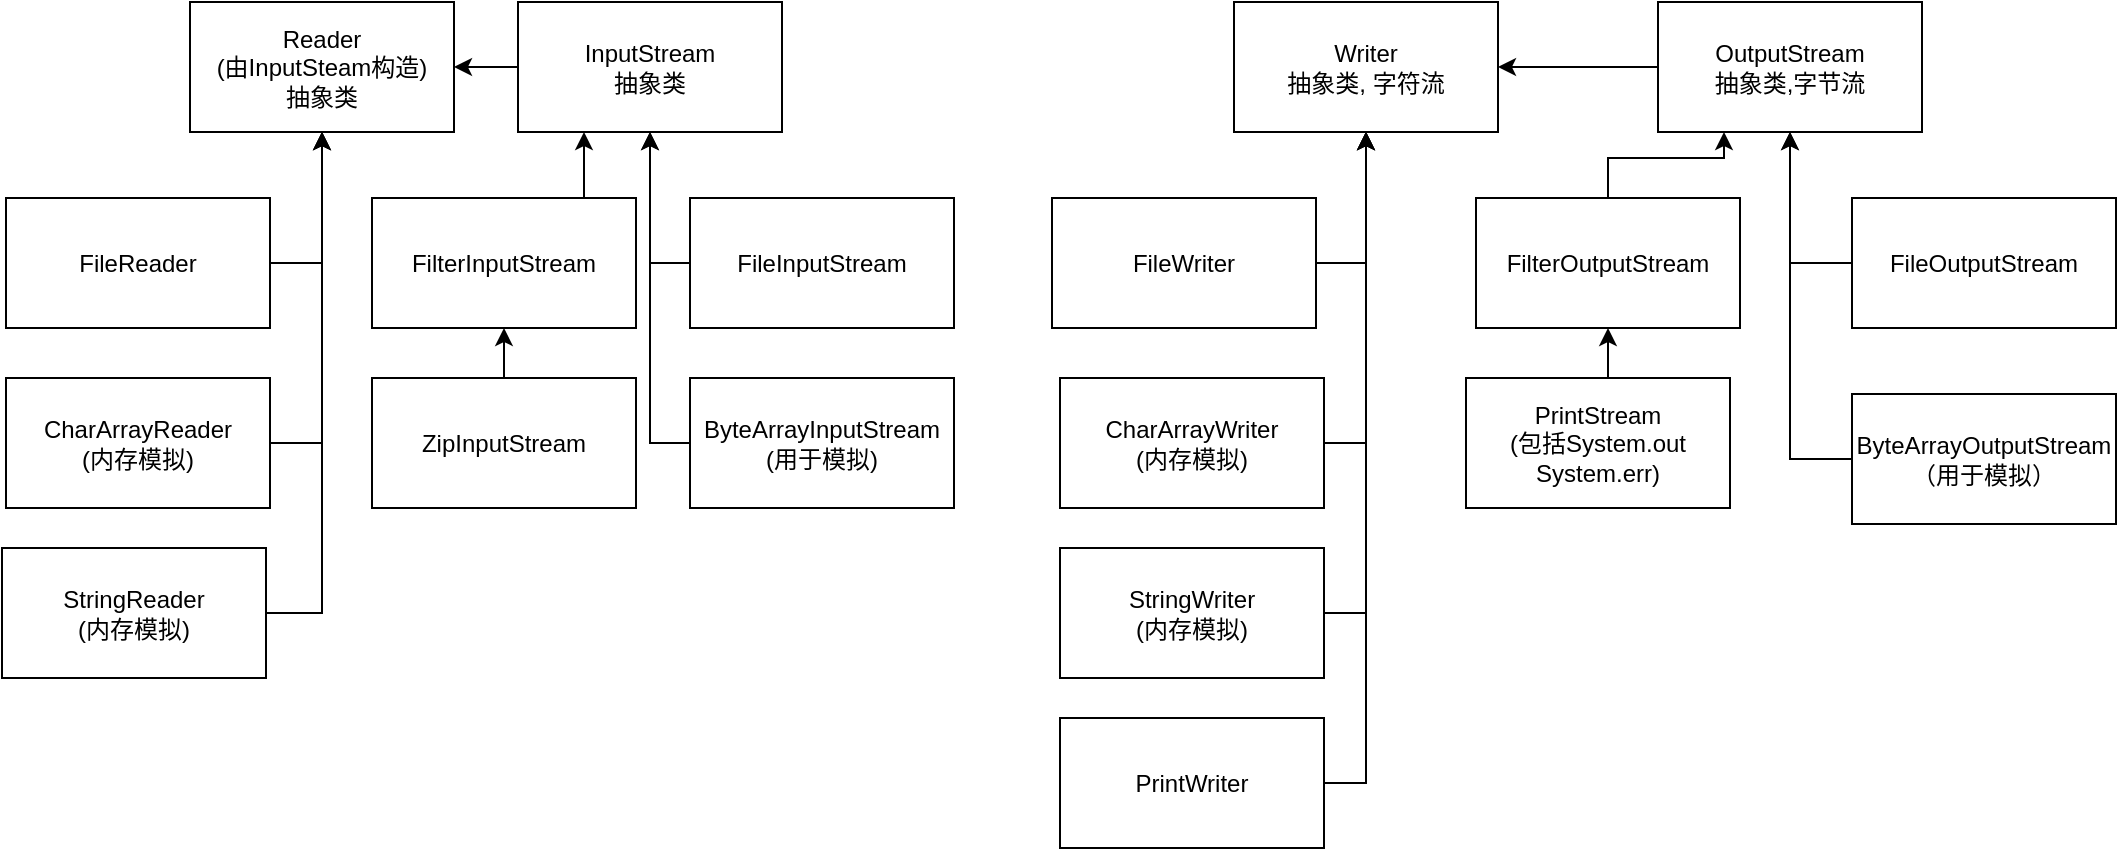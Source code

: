 <mxfile version="13.3.5" type="github"><diagram id="0F2sBPlX3TPNyY4XlH-t" name="Page-1"><mxGraphModel dx="1456" dy="544" grid="0" gridSize="10" guides="1" tooltips="1" connect="1" arrows="1" fold="1" page="0" pageScale="1" pageWidth="827" pageHeight="1169" math="0" shadow="0"><root><mxCell id="0"/><mxCell id="1" parent="0"/><mxCell id="luELnxOzmWQ6eYzc5013-13" value="" style="edgeStyle=orthogonalEdgeStyle;rounded=0;orthogonalLoop=1;jettySize=auto;html=1;" edge="1" parent="1" source="luELnxOzmWQ6eYzc5013-1" target="luELnxOzmWQ6eYzc5013-12"><mxGeometry relative="1" as="geometry"/></mxCell><mxCell id="luELnxOzmWQ6eYzc5013-1" value="InputStream&lt;br&gt;抽象类" style="rounded=0;whiteSpace=wrap;html=1;" vertex="1" parent="1"><mxGeometry x="-33" y="138" width="132" height="65" as="geometry"/></mxCell><mxCell id="luELnxOzmWQ6eYzc5013-12" value="Reader&lt;br&gt;(由InputSteam构造)&lt;br&gt;抽象类" style="rounded=0;whiteSpace=wrap;html=1;" vertex="1" parent="1"><mxGeometry x="-197" y="138" width="132" height="65" as="geometry"/></mxCell><mxCell id="luELnxOzmWQ6eYzc5013-18" style="edgeStyle=orthogonalEdgeStyle;rounded=0;orthogonalLoop=1;jettySize=auto;html=1;exitX=1;exitY=0.5;exitDx=0;exitDy=0;entryX=0.5;entryY=1;entryDx=0;entryDy=0;" edge="1" parent="1" source="luELnxOzmWQ6eYzc5013-16" target="luELnxOzmWQ6eYzc5013-12"><mxGeometry relative="1" as="geometry"/></mxCell><mxCell id="luELnxOzmWQ6eYzc5013-16" value="FileReader&lt;br&gt;" style="rounded=0;whiteSpace=wrap;html=1;" vertex="1" parent="1"><mxGeometry x="-289" y="236" width="132" height="65" as="geometry"/></mxCell><mxCell id="luELnxOzmWQ6eYzc5013-14" style="edgeStyle=orthogonalEdgeStyle;rounded=0;orthogonalLoop=1;jettySize=auto;html=1;exitX=0;exitY=0.5;exitDx=0;exitDy=0;" edge="1" parent="1" source="luELnxOzmWQ6eYzc5013-3" target="luELnxOzmWQ6eYzc5013-1"><mxGeometry relative="1" as="geometry"/></mxCell><mxCell id="luELnxOzmWQ6eYzc5013-3" value="FileInputStream" style="rounded=0;whiteSpace=wrap;html=1;" vertex="1" parent="1"><mxGeometry x="53" y="236" width="132" height="65" as="geometry"/></mxCell><mxCell id="luELnxOzmWQ6eYzc5013-15" style="edgeStyle=orthogonalEdgeStyle;rounded=0;orthogonalLoop=1;jettySize=auto;html=1;exitX=0;exitY=0.5;exitDx=0;exitDy=0;entryX=0.5;entryY=1;entryDx=0;entryDy=0;" edge="1" parent="1" source="luELnxOzmWQ6eYzc5013-5" target="luELnxOzmWQ6eYzc5013-1"><mxGeometry relative="1" as="geometry"/></mxCell><mxCell id="luELnxOzmWQ6eYzc5013-5" value="ByteArrayInputStream&lt;br&gt;(用于模拟)" style="rounded=0;whiteSpace=wrap;html=1;" vertex="1" parent="1"><mxGeometry x="53" y="326" width="132" height="65" as="geometry"/></mxCell><mxCell id="luELnxOzmWQ6eYzc5013-24" value="" style="edgeStyle=orthogonalEdgeStyle;rounded=0;orthogonalLoop=1;jettySize=auto;html=1;" edge="1" parent="1" source="luELnxOzmWQ6eYzc5013-9" target="luELnxOzmWQ6eYzc5013-23"><mxGeometry relative="1" as="geometry"/></mxCell><mxCell id="luELnxOzmWQ6eYzc5013-9" value="OutputStream&lt;br&gt;抽象类,字节流" style="rounded=0;whiteSpace=wrap;html=1;" vertex="1" parent="1"><mxGeometry x="537" y="138" width="132" height="65" as="geometry"/></mxCell><mxCell id="luELnxOzmWQ6eYzc5013-23" value="Writer&lt;br&gt;抽象类,&lt;span&gt;&#9;&lt;/span&gt;字符流" style="rounded=0;whiteSpace=wrap;html=1;" vertex="1" parent="1"><mxGeometry x="325" y="138" width="132" height="65" as="geometry"/></mxCell><mxCell id="luELnxOzmWQ6eYzc5013-27" style="edgeStyle=orthogonalEdgeStyle;rounded=0;orthogonalLoop=1;jettySize=auto;html=1;exitX=1;exitY=0.5;exitDx=0;exitDy=0;entryX=0.5;entryY=1;entryDx=0;entryDy=0;" edge="1" parent="1" source="luELnxOzmWQ6eYzc5013-25" target="luELnxOzmWQ6eYzc5013-23"><mxGeometry relative="1" as="geometry"/></mxCell><mxCell id="luELnxOzmWQ6eYzc5013-25" value="FileWriter" style="rounded=0;whiteSpace=wrap;html=1;" vertex="1" parent="1"><mxGeometry x="234" y="236" width="132" height="65" as="geometry"/></mxCell><mxCell id="luELnxOzmWQ6eYzc5013-36" style="edgeStyle=orthogonalEdgeStyle;rounded=0;orthogonalLoop=1;jettySize=auto;html=1;exitX=0;exitY=0.5;exitDx=0;exitDy=0;entryX=0.5;entryY=1;entryDx=0;entryDy=0;" edge="1" parent="1" source="luELnxOzmWQ6eYzc5013-10" target="luELnxOzmWQ6eYzc5013-9"><mxGeometry relative="1" as="geometry"/></mxCell><mxCell id="luELnxOzmWQ6eYzc5013-10" value="FileOutputStream" style="rounded=0;whiteSpace=wrap;html=1;" vertex="1" parent="1"><mxGeometry x="634" y="236" width="132" height="65" as="geometry"/></mxCell><mxCell id="luELnxOzmWQ6eYzc5013-37" style="edgeStyle=orthogonalEdgeStyle;rounded=0;orthogonalLoop=1;jettySize=auto;html=1;exitX=0;exitY=0.5;exitDx=0;exitDy=0;" edge="1" parent="1" source="luELnxOzmWQ6eYzc5013-11" target="luELnxOzmWQ6eYzc5013-9"><mxGeometry relative="1" as="geometry"/></mxCell><mxCell id="luELnxOzmWQ6eYzc5013-11" value="ByteArrayOutputStream&lt;br&gt;（用于模拟）" style="rounded=0;whiteSpace=wrap;html=1;" vertex="1" parent="1"><mxGeometry x="634" y="334" width="132" height="65" as="geometry"/></mxCell><mxCell id="luELnxOzmWQ6eYzc5013-20" style="edgeStyle=orthogonalEdgeStyle;rounded=0;orthogonalLoop=1;jettySize=auto;html=1;exitX=1;exitY=0.5;exitDx=0;exitDy=0;" edge="1" parent="1" source="luELnxOzmWQ6eYzc5013-19" target="luELnxOzmWQ6eYzc5013-12"><mxGeometry relative="1" as="geometry"/></mxCell><mxCell id="luELnxOzmWQ6eYzc5013-19" value="CharArrayReader&lt;br&gt;(内存模拟)" style="rounded=0;whiteSpace=wrap;html=1;" vertex="1" parent="1"><mxGeometry x="-289" y="326" width="132" height="65" as="geometry"/></mxCell><mxCell id="luELnxOzmWQ6eYzc5013-22" style="edgeStyle=orthogonalEdgeStyle;rounded=0;orthogonalLoop=1;jettySize=auto;html=1;exitX=1;exitY=0.5;exitDx=0;exitDy=0;entryX=0.5;entryY=1;entryDx=0;entryDy=0;" edge="1" parent="1" source="luELnxOzmWQ6eYzc5013-21" target="luELnxOzmWQ6eYzc5013-12"><mxGeometry relative="1" as="geometry"/></mxCell><mxCell id="luELnxOzmWQ6eYzc5013-21" value="StringReader&lt;br&gt;(内存模拟)" style="rounded=0;whiteSpace=wrap;html=1;" vertex="1" parent="1"><mxGeometry x="-291" y="411" width="132" height="65" as="geometry"/></mxCell><mxCell id="luELnxOzmWQ6eYzc5013-34" style="edgeStyle=orthogonalEdgeStyle;rounded=0;orthogonalLoop=1;jettySize=auto;html=1;exitX=1;exitY=0.5;exitDx=0;exitDy=0;entryX=0.5;entryY=1;entryDx=0;entryDy=0;" edge="1" parent="1" source="luELnxOzmWQ6eYzc5013-30" target="luELnxOzmWQ6eYzc5013-23"><mxGeometry relative="1" as="geometry"/></mxCell><mxCell id="luELnxOzmWQ6eYzc5013-30" value="CharArrayWriter&lt;br&gt;(内存模拟)" style="rounded=0;whiteSpace=wrap;html=1;" vertex="1" parent="1"><mxGeometry x="238" y="326" width="132" height="65" as="geometry"/></mxCell><mxCell id="luELnxOzmWQ6eYzc5013-35" style="edgeStyle=orthogonalEdgeStyle;rounded=0;orthogonalLoop=1;jettySize=auto;html=1;exitX=1;exitY=0.5;exitDx=0;exitDy=0;" edge="1" parent="1" source="luELnxOzmWQ6eYzc5013-31" target="luELnxOzmWQ6eYzc5013-23"><mxGeometry relative="1" as="geometry"/></mxCell><mxCell id="luELnxOzmWQ6eYzc5013-31" value="StringWriter&lt;br&gt;(内存模拟)" style="rounded=0;whiteSpace=wrap;html=1;" vertex="1" parent="1"><mxGeometry x="238" y="411" width="132" height="65" as="geometry"/></mxCell><mxCell id="luELnxOzmWQ6eYzc5013-45" style="edgeStyle=orthogonalEdgeStyle;rounded=0;orthogonalLoop=1;jettySize=auto;html=1;exitX=1;exitY=0.5;exitDx=0;exitDy=0;" edge="1" parent="1" source="luELnxOzmWQ6eYzc5013-43" target="luELnxOzmWQ6eYzc5013-23"><mxGeometry relative="1" as="geometry"/></mxCell><mxCell id="luELnxOzmWQ6eYzc5013-43" value="PrintWriter" style="rounded=0;whiteSpace=wrap;html=1;" vertex="1" parent="1"><mxGeometry x="238" y="496" width="132" height="65" as="geometry"/></mxCell><mxCell id="luELnxOzmWQ6eYzc5013-39" style="edgeStyle=orthogonalEdgeStyle;rounded=0;orthogonalLoop=1;jettySize=auto;html=1;exitX=0.5;exitY=0;exitDx=0;exitDy=0;entryX=0.25;entryY=1;entryDx=0;entryDy=0;" edge="1" parent="1" source="luELnxOzmWQ6eYzc5013-38" target="luELnxOzmWQ6eYzc5013-9"><mxGeometry relative="1" as="geometry"/></mxCell><mxCell id="luELnxOzmWQ6eYzc5013-38" value="FilterOutputStream" style="rounded=0;whiteSpace=wrap;html=1;" vertex="1" parent="1"><mxGeometry x="446" y="236" width="132" height="65" as="geometry"/></mxCell><mxCell id="luELnxOzmWQ6eYzc5013-42" style="edgeStyle=orthogonalEdgeStyle;rounded=0;orthogonalLoop=1;jettySize=auto;html=1;exitX=0.5;exitY=0;exitDx=0;exitDy=0;entryX=0.5;entryY=1;entryDx=0;entryDy=0;" edge="1" parent="1" source="luELnxOzmWQ6eYzc5013-40" target="luELnxOzmWQ6eYzc5013-38"><mxGeometry relative="1" as="geometry"/></mxCell><mxCell id="luELnxOzmWQ6eYzc5013-40" value="PrintStream&lt;br&gt;(包括System.out&lt;br&gt;System.err)" style="rounded=0;whiteSpace=wrap;html=1;" vertex="1" parent="1"><mxGeometry x="441" y="326" width="132" height="65" as="geometry"/></mxCell><mxCell id="luELnxOzmWQ6eYzc5013-47" style="edgeStyle=orthogonalEdgeStyle;rounded=0;orthogonalLoop=1;jettySize=auto;html=1;exitX=0.75;exitY=0;exitDx=0;exitDy=0;entryX=0.25;entryY=1;entryDx=0;entryDy=0;" edge="1" parent="1" source="luELnxOzmWQ6eYzc5013-46" target="luELnxOzmWQ6eYzc5013-1"><mxGeometry relative="1" as="geometry"/></mxCell><mxCell id="luELnxOzmWQ6eYzc5013-46" value="FilterInputStream" style="rounded=0;whiteSpace=wrap;html=1;" vertex="1" parent="1"><mxGeometry x="-106" y="236" width="132" height="65" as="geometry"/></mxCell><mxCell id="luELnxOzmWQ6eYzc5013-49" style="edgeStyle=orthogonalEdgeStyle;rounded=0;orthogonalLoop=1;jettySize=auto;html=1;exitX=0.5;exitY=0;exitDx=0;exitDy=0;entryX=0.5;entryY=1;entryDx=0;entryDy=0;" edge="1" parent="1" source="luELnxOzmWQ6eYzc5013-48" target="luELnxOzmWQ6eYzc5013-46"><mxGeometry relative="1" as="geometry"/></mxCell><mxCell id="luELnxOzmWQ6eYzc5013-48" value="ZipInputStream" style="rounded=0;whiteSpace=wrap;html=1;" vertex="1" parent="1"><mxGeometry x="-106" y="326" width="132" height="65" as="geometry"/></mxCell></root></mxGraphModel></diagram></mxfile>
